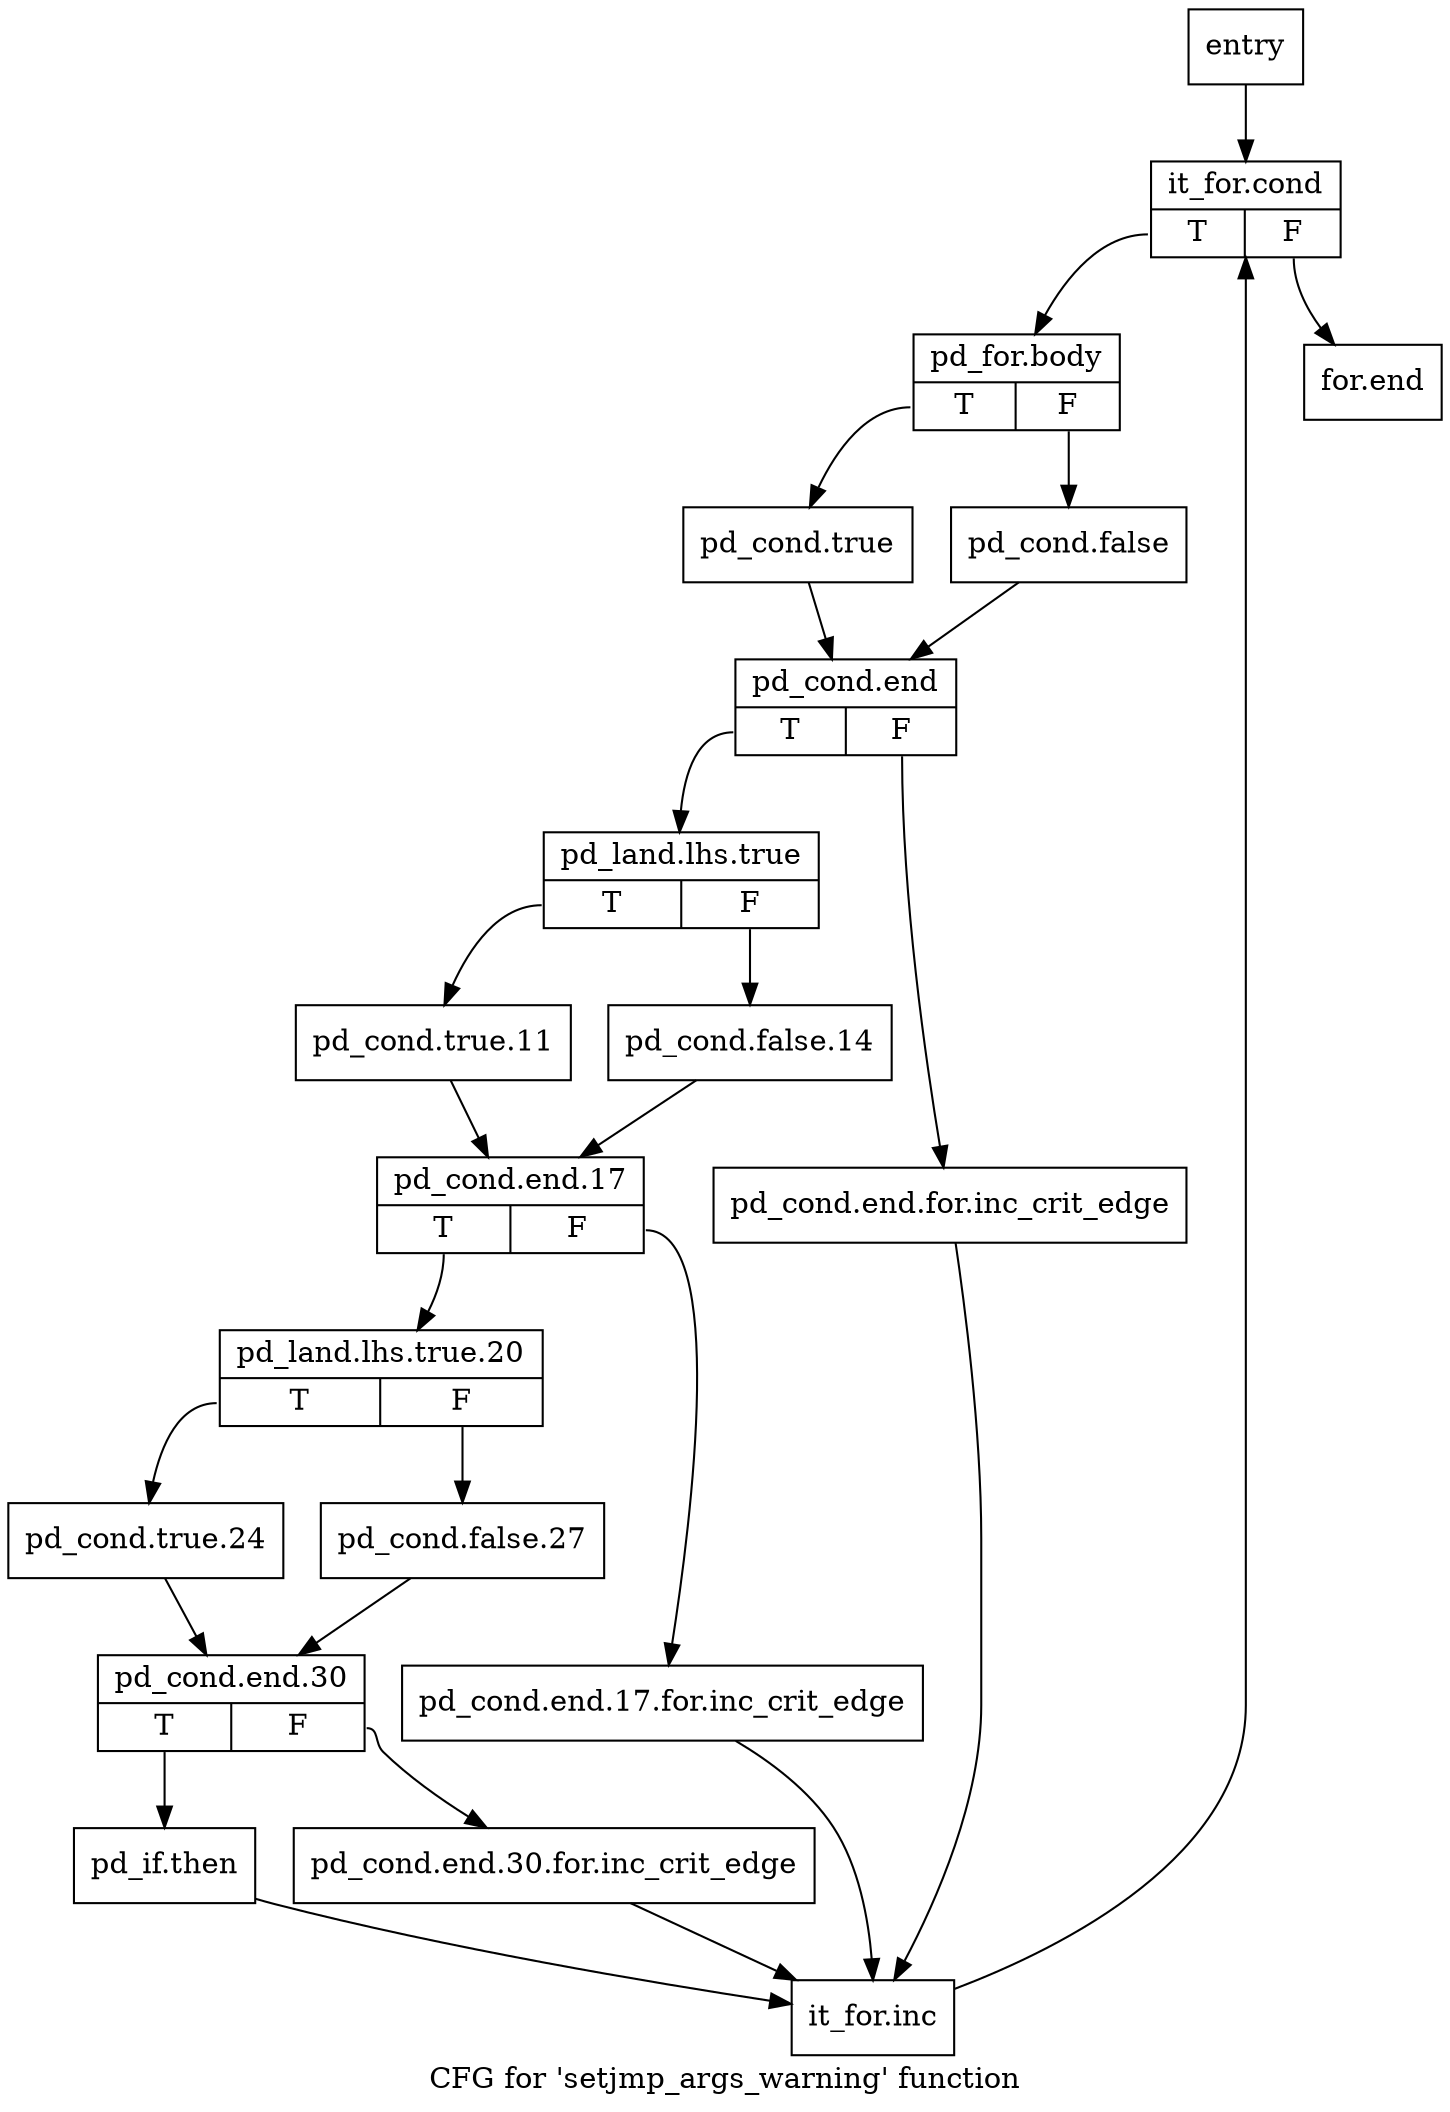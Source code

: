 digraph "CFG for 'setjmp_args_warning' function" {
	label="CFG for 'setjmp_args_warning' function";

	Node0x4c48380 [shape=record,label="{entry}"];
	Node0x4c48380 -> Node0x4c483d0;
	Node0x4c483d0 [shape=record,label="{it_for.cond|{<s0>T|<s1>F}}"];
	Node0x4c483d0:s0 -> Node0x4c48420;
	Node0x4c483d0:s1 -> Node0x4c48970;
	Node0x4c48420 [shape=record,label="{pd_for.body|{<s0>T|<s1>F}}"];
	Node0x4c48420:s0 -> Node0x4c48470;
	Node0x4c48420:s1 -> Node0x4c484c0;
	Node0x4c48470 [shape=record,label="{pd_cond.true}"];
	Node0x4c48470 -> Node0x4c48510;
	Node0x4c484c0 [shape=record,label="{pd_cond.false}"];
	Node0x4c484c0 -> Node0x4c48510;
	Node0x4c48510 [shape=record,label="{pd_cond.end|{<s0>T|<s1>F}}"];
	Node0x4c48510:s0 -> Node0x4c485b0;
	Node0x4c48510:s1 -> Node0x4c48560;
	Node0x4c48560 [shape=record,label="{pd_cond.end.for.inc_crit_edge}"];
	Node0x4c48560 -> Node0x4c48920;
	Node0x4c485b0 [shape=record,label="{pd_land.lhs.true|{<s0>T|<s1>F}}"];
	Node0x4c485b0:s0 -> Node0x4c48600;
	Node0x4c485b0:s1 -> Node0x4c48650;
	Node0x4c48600 [shape=record,label="{pd_cond.true.11}"];
	Node0x4c48600 -> Node0x4c486a0;
	Node0x4c48650 [shape=record,label="{pd_cond.false.14}"];
	Node0x4c48650 -> Node0x4c486a0;
	Node0x4c486a0 [shape=record,label="{pd_cond.end.17|{<s0>T|<s1>F}}"];
	Node0x4c486a0:s0 -> Node0x4c48740;
	Node0x4c486a0:s1 -> Node0x4c486f0;
	Node0x4c486f0 [shape=record,label="{pd_cond.end.17.for.inc_crit_edge}"];
	Node0x4c486f0 -> Node0x4c48920;
	Node0x4c48740 [shape=record,label="{pd_land.lhs.true.20|{<s0>T|<s1>F}}"];
	Node0x4c48740:s0 -> Node0x4c48790;
	Node0x4c48740:s1 -> Node0x4c487e0;
	Node0x4c48790 [shape=record,label="{pd_cond.true.24}"];
	Node0x4c48790 -> Node0x4c48830;
	Node0x4c487e0 [shape=record,label="{pd_cond.false.27}"];
	Node0x4c487e0 -> Node0x4c48830;
	Node0x4c48830 [shape=record,label="{pd_cond.end.30|{<s0>T|<s1>F}}"];
	Node0x4c48830:s0 -> Node0x4c488d0;
	Node0x4c48830:s1 -> Node0x4c48880;
	Node0x4c48880 [shape=record,label="{pd_cond.end.30.for.inc_crit_edge}"];
	Node0x4c48880 -> Node0x4c48920;
	Node0x4c488d0 [shape=record,label="{pd_if.then}"];
	Node0x4c488d0 -> Node0x4c48920;
	Node0x4c48920 [shape=record,label="{it_for.inc}"];
	Node0x4c48920 -> Node0x4c483d0;
	Node0x4c48970 [shape=record,label="{for.end}"];
}
